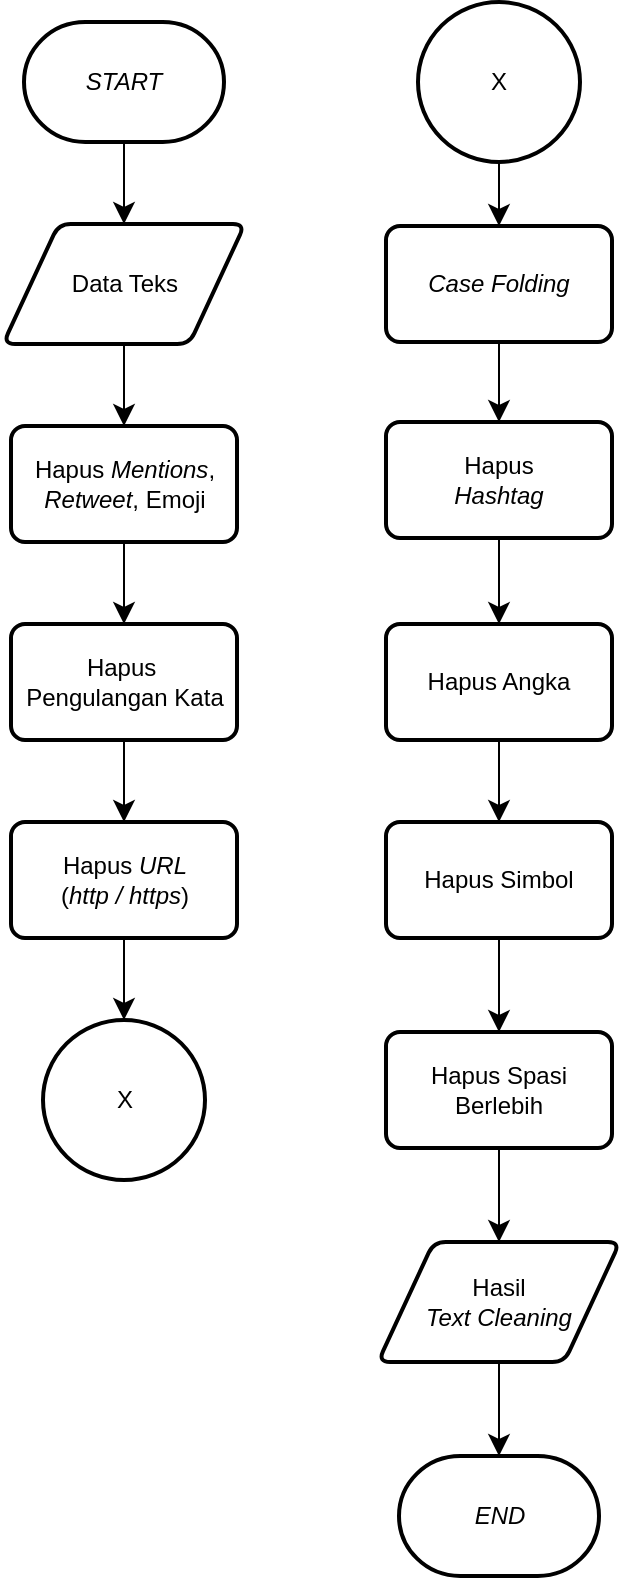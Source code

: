 <mxfile version="24.8.6">
  <diagram name="Page-1" id="fN62eyY2qJu2vYDQEyLs">
    <mxGraphModel dx="1112" dy="1187" grid="0" gridSize="10" guides="1" tooltips="1" connect="1" arrows="1" fold="1" page="0" pageScale="1" pageWidth="850" pageHeight="1100" math="0" shadow="0">
      <root>
        <mxCell id="0" />
        <mxCell id="1" parent="0" />
        <mxCell id="CswfoCxbGX14ufK1BZqG-15" style="edgeStyle=none;curved=1;rounded=0;orthogonalLoop=1;jettySize=auto;html=1;exitX=0.5;exitY=1;exitDx=0;exitDy=0;exitPerimeter=0;entryX=0.5;entryY=0;entryDx=0;entryDy=0;fontSize=12;startSize=8;endSize=8;" edge="1" parent="1" source="CswfoCxbGX14ufK1BZqG-1" target="CswfoCxbGX14ufK1BZqG-2">
          <mxGeometry relative="1" as="geometry" />
        </mxCell>
        <mxCell id="CswfoCxbGX14ufK1BZqG-1" value="&lt;i&gt;START&lt;/i&gt;" style="strokeWidth=2;html=1;shape=mxgraph.flowchart.terminator;whiteSpace=wrap;" vertex="1" parent="1">
          <mxGeometry x="-30" y="-111" width="100" height="60" as="geometry" />
        </mxCell>
        <mxCell id="CswfoCxbGX14ufK1BZqG-16" style="edgeStyle=none;curved=1;rounded=0;orthogonalLoop=1;jettySize=auto;html=1;exitX=0.5;exitY=1;exitDx=0;exitDy=0;entryX=0.5;entryY=0;entryDx=0;entryDy=0;fontSize=12;startSize=8;endSize=8;" edge="1" parent="1" source="CswfoCxbGX14ufK1BZqG-2" target="CswfoCxbGX14ufK1BZqG-3">
          <mxGeometry relative="1" as="geometry" />
        </mxCell>
        <mxCell id="CswfoCxbGX14ufK1BZqG-2" value="Data Teks" style="shape=parallelogram;html=1;strokeWidth=2;perimeter=parallelogramPerimeter;whiteSpace=wrap;rounded=1;arcSize=12;size=0.23;" vertex="1" parent="1">
          <mxGeometry x="-40.5" y="-10" width="121" height="60" as="geometry" />
        </mxCell>
        <mxCell id="CswfoCxbGX14ufK1BZqG-17" style="edgeStyle=none;curved=1;rounded=0;orthogonalLoop=1;jettySize=auto;html=1;exitX=0.5;exitY=1;exitDx=0;exitDy=0;fontSize=12;startSize=8;endSize=8;" edge="1" parent="1" source="CswfoCxbGX14ufK1BZqG-3" target="CswfoCxbGX14ufK1BZqG-4">
          <mxGeometry relative="1" as="geometry" />
        </mxCell>
        <mxCell id="CswfoCxbGX14ufK1BZqG-3" value="Hapus &lt;i&gt;Mentions&lt;/i&gt;,&lt;div&gt;&lt;i&gt;Retweet&lt;/i&gt;, Emoji&lt;/div&gt;" style="rounded=1;whiteSpace=wrap;html=1;absoluteArcSize=1;arcSize=14;strokeWidth=2;" vertex="1" parent="1">
          <mxGeometry x="-36.5" y="91" width="113" height="58" as="geometry" />
        </mxCell>
        <mxCell id="CswfoCxbGX14ufK1BZqG-18" style="edgeStyle=none;curved=1;rounded=0;orthogonalLoop=1;jettySize=auto;html=1;exitX=0.5;exitY=1;exitDx=0;exitDy=0;entryX=0.5;entryY=0;entryDx=0;entryDy=0;fontSize=12;startSize=8;endSize=8;" edge="1" parent="1" source="CswfoCxbGX14ufK1BZqG-4" target="CswfoCxbGX14ufK1BZqG-5">
          <mxGeometry relative="1" as="geometry" />
        </mxCell>
        <mxCell id="CswfoCxbGX14ufK1BZqG-4" value="Hapus&amp;nbsp;&lt;div&gt;Pengulangan Kata&lt;/div&gt;" style="rounded=1;whiteSpace=wrap;html=1;absoluteArcSize=1;arcSize=14;strokeWidth=2;" vertex="1" parent="1">
          <mxGeometry x="-36.5" y="190" width="113" height="58" as="geometry" />
        </mxCell>
        <mxCell id="CswfoCxbGX14ufK1BZqG-5" value="Hapus &lt;i&gt;URL&lt;/i&gt;&lt;div&gt;(&lt;i&gt;http / https&lt;/i&gt;)&lt;/div&gt;" style="rounded=1;whiteSpace=wrap;html=1;absoluteArcSize=1;arcSize=14;strokeWidth=2;" vertex="1" parent="1">
          <mxGeometry x="-36.5" y="289" width="113" height="58" as="geometry" />
        </mxCell>
        <mxCell id="CswfoCxbGX14ufK1BZqG-6" value="X" style="strokeWidth=2;html=1;shape=mxgraph.flowchart.start_2;whiteSpace=wrap;" vertex="1" parent="1">
          <mxGeometry x="-20.5" y="388" width="81" height="80" as="geometry" />
        </mxCell>
        <mxCell id="CswfoCxbGX14ufK1BZqG-20" style="edgeStyle=none;curved=1;rounded=0;orthogonalLoop=1;jettySize=auto;html=1;exitX=0.5;exitY=1;exitDx=0;exitDy=0;exitPerimeter=0;entryX=0.5;entryY=0;entryDx=0;entryDy=0;fontSize=12;startSize=8;endSize=8;" edge="1" parent="1" source="CswfoCxbGX14ufK1BZqG-7" target="CswfoCxbGX14ufK1BZqG-8">
          <mxGeometry relative="1" as="geometry" />
        </mxCell>
        <mxCell id="CswfoCxbGX14ufK1BZqG-7" value="X" style="strokeWidth=2;html=1;shape=mxgraph.flowchart.start_2;whiteSpace=wrap;" vertex="1" parent="1">
          <mxGeometry x="167" y="-121" width="81" height="80" as="geometry" />
        </mxCell>
        <mxCell id="CswfoCxbGX14ufK1BZqG-21" style="edgeStyle=none;curved=1;rounded=0;orthogonalLoop=1;jettySize=auto;html=1;exitX=0.5;exitY=1;exitDx=0;exitDy=0;entryX=0.5;entryY=0;entryDx=0;entryDy=0;fontSize=12;startSize=8;endSize=8;" edge="1" parent="1" source="CswfoCxbGX14ufK1BZqG-8" target="CswfoCxbGX14ufK1BZqG-9">
          <mxGeometry relative="1" as="geometry" />
        </mxCell>
        <mxCell id="CswfoCxbGX14ufK1BZqG-8" value="&lt;i&gt;Case Folding&lt;/i&gt;" style="rounded=1;whiteSpace=wrap;html=1;absoluteArcSize=1;arcSize=14;strokeWidth=2;" vertex="1" parent="1">
          <mxGeometry x="151" y="-9" width="113" height="58" as="geometry" />
        </mxCell>
        <mxCell id="CswfoCxbGX14ufK1BZqG-22" style="edgeStyle=none;curved=1;rounded=0;orthogonalLoop=1;jettySize=auto;html=1;exitX=0.5;exitY=1;exitDx=0;exitDy=0;entryX=0.5;entryY=0;entryDx=0;entryDy=0;fontSize=12;startSize=8;endSize=8;" edge="1" parent="1" source="CswfoCxbGX14ufK1BZqG-9" target="CswfoCxbGX14ufK1BZqG-10">
          <mxGeometry relative="1" as="geometry" />
        </mxCell>
        <mxCell id="CswfoCxbGX14ufK1BZqG-9" value="Hapus&lt;div&gt;&lt;i&gt;Hashtag&lt;/i&gt;&lt;/div&gt;" style="rounded=1;whiteSpace=wrap;html=1;absoluteArcSize=1;arcSize=14;strokeWidth=2;" vertex="1" parent="1">
          <mxGeometry x="151" y="89" width="113" height="58" as="geometry" />
        </mxCell>
        <mxCell id="CswfoCxbGX14ufK1BZqG-23" style="edgeStyle=none;curved=1;rounded=0;orthogonalLoop=1;jettySize=auto;html=1;exitX=0.5;exitY=1;exitDx=0;exitDy=0;entryX=0.5;entryY=0;entryDx=0;entryDy=0;fontSize=12;startSize=8;endSize=8;" edge="1" parent="1" source="CswfoCxbGX14ufK1BZqG-10" target="CswfoCxbGX14ufK1BZqG-11">
          <mxGeometry relative="1" as="geometry" />
        </mxCell>
        <mxCell id="CswfoCxbGX14ufK1BZqG-10" value="Hapus Angka" style="rounded=1;whiteSpace=wrap;html=1;absoluteArcSize=1;arcSize=14;strokeWidth=2;" vertex="1" parent="1">
          <mxGeometry x="151" y="190" width="113" height="58" as="geometry" />
        </mxCell>
        <mxCell id="CswfoCxbGX14ufK1BZqG-24" style="edgeStyle=none;curved=1;rounded=0;orthogonalLoop=1;jettySize=auto;html=1;exitX=0.5;exitY=1;exitDx=0;exitDy=0;entryX=0.5;entryY=0;entryDx=0;entryDy=0;fontSize=12;startSize=8;endSize=8;" edge="1" parent="1" source="CswfoCxbGX14ufK1BZqG-11" target="CswfoCxbGX14ufK1BZqG-12">
          <mxGeometry relative="1" as="geometry" />
        </mxCell>
        <mxCell id="CswfoCxbGX14ufK1BZqG-11" value="Hapus Simbol" style="rounded=1;whiteSpace=wrap;html=1;absoluteArcSize=1;arcSize=14;strokeWidth=2;" vertex="1" parent="1">
          <mxGeometry x="151" y="289" width="113" height="58" as="geometry" />
        </mxCell>
        <mxCell id="CswfoCxbGX14ufK1BZqG-25" style="edgeStyle=none;curved=1;rounded=0;orthogonalLoop=1;jettySize=auto;html=1;exitX=0.5;exitY=1;exitDx=0;exitDy=0;entryX=0.5;entryY=0;entryDx=0;entryDy=0;fontSize=12;startSize=8;endSize=8;" edge="1" parent="1" source="CswfoCxbGX14ufK1BZqG-12" target="CswfoCxbGX14ufK1BZqG-13">
          <mxGeometry relative="1" as="geometry" />
        </mxCell>
        <mxCell id="CswfoCxbGX14ufK1BZqG-12" value="Hapus Spasi Berlebih" style="rounded=1;whiteSpace=wrap;html=1;absoluteArcSize=1;arcSize=14;strokeWidth=2;" vertex="1" parent="1">
          <mxGeometry x="151" y="394" width="113" height="58" as="geometry" />
        </mxCell>
        <mxCell id="CswfoCxbGX14ufK1BZqG-13" value="Hasil&lt;div&gt;&lt;i&gt;Text Cleaning&lt;/i&gt;&lt;/div&gt;" style="shape=parallelogram;html=1;strokeWidth=2;perimeter=parallelogramPerimeter;whiteSpace=wrap;rounded=1;arcSize=12;size=0.23;" vertex="1" parent="1">
          <mxGeometry x="147" y="499" width="121" height="60" as="geometry" />
        </mxCell>
        <mxCell id="CswfoCxbGX14ufK1BZqG-14" value="&lt;i&gt;END&lt;/i&gt;" style="strokeWidth=2;html=1;shape=mxgraph.flowchart.terminator;whiteSpace=wrap;" vertex="1" parent="1">
          <mxGeometry x="157.5" y="606" width="100" height="60" as="geometry" />
        </mxCell>
        <mxCell id="CswfoCxbGX14ufK1BZqG-19" style="edgeStyle=none;curved=1;rounded=0;orthogonalLoop=1;jettySize=auto;html=1;exitX=0.5;exitY=1;exitDx=0;exitDy=0;entryX=0.5;entryY=0;entryDx=0;entryDy=0;entryPerimeter=0;fontSize=12;startSize=8;endSize=8;" edge="1" parent="1" source="CswfoCxbGX14ufK1BZqG-5" target="CswfoCxbGX14ufK1BZqG-6">
          <mxGeometry relative="1" as="geometry" />
        </mxCell>
        <mxCell id="CswfoCxbGX14ufK1BZqG-26" style="edgeStyle=none;curved=1;rounded=0;orthogonalLoop=1;jettySize=auto;html=1;exitX=0.5;exitY=1;exitDx=0;exitDy=0;entryX=0.5;entryY=0;entryDx=0;entryDy=0;entryPerimeter=0;fontSize=12;startSize=8;endSize=8;" edge="1" parent="1" source="CswfoCxbGX14ufK1BZqG-13" target="CswfoCxbGX14ufK1BZqG-14">
          <mxGeometry relative="1" as="geometry" />
        </mxCell>
      </root>
    </mxGraphModel>
  </diagram>
</mxfile>

